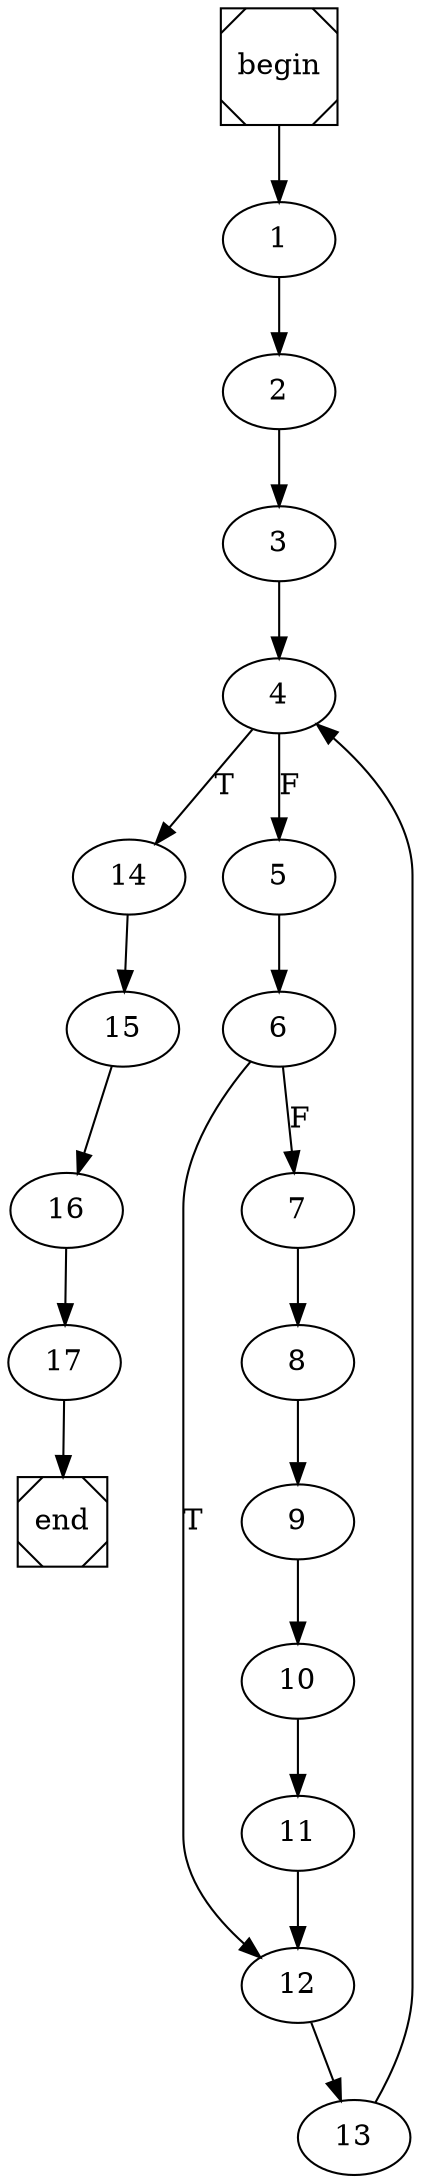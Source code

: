 digraph cfg {
	begin [shape=Msquare];
	end [shape=Msquare];
	begin -> 1;	1 -> 2;	2 -> 3;	3 -> 4;	4 -> 14[label=T];	4 -> 5[label=F];	5 -> 6;	6 -> 12[label=T];	6 -> 7[label=F];	7 -> 8;	8 -> 9;	9 -> 10;	10 -> 11;	11 -> 12;	12 -> 13;	13 -> 4;	14 -> 15;	15 -> 16;	16 -> 17;	17 -> end;}
